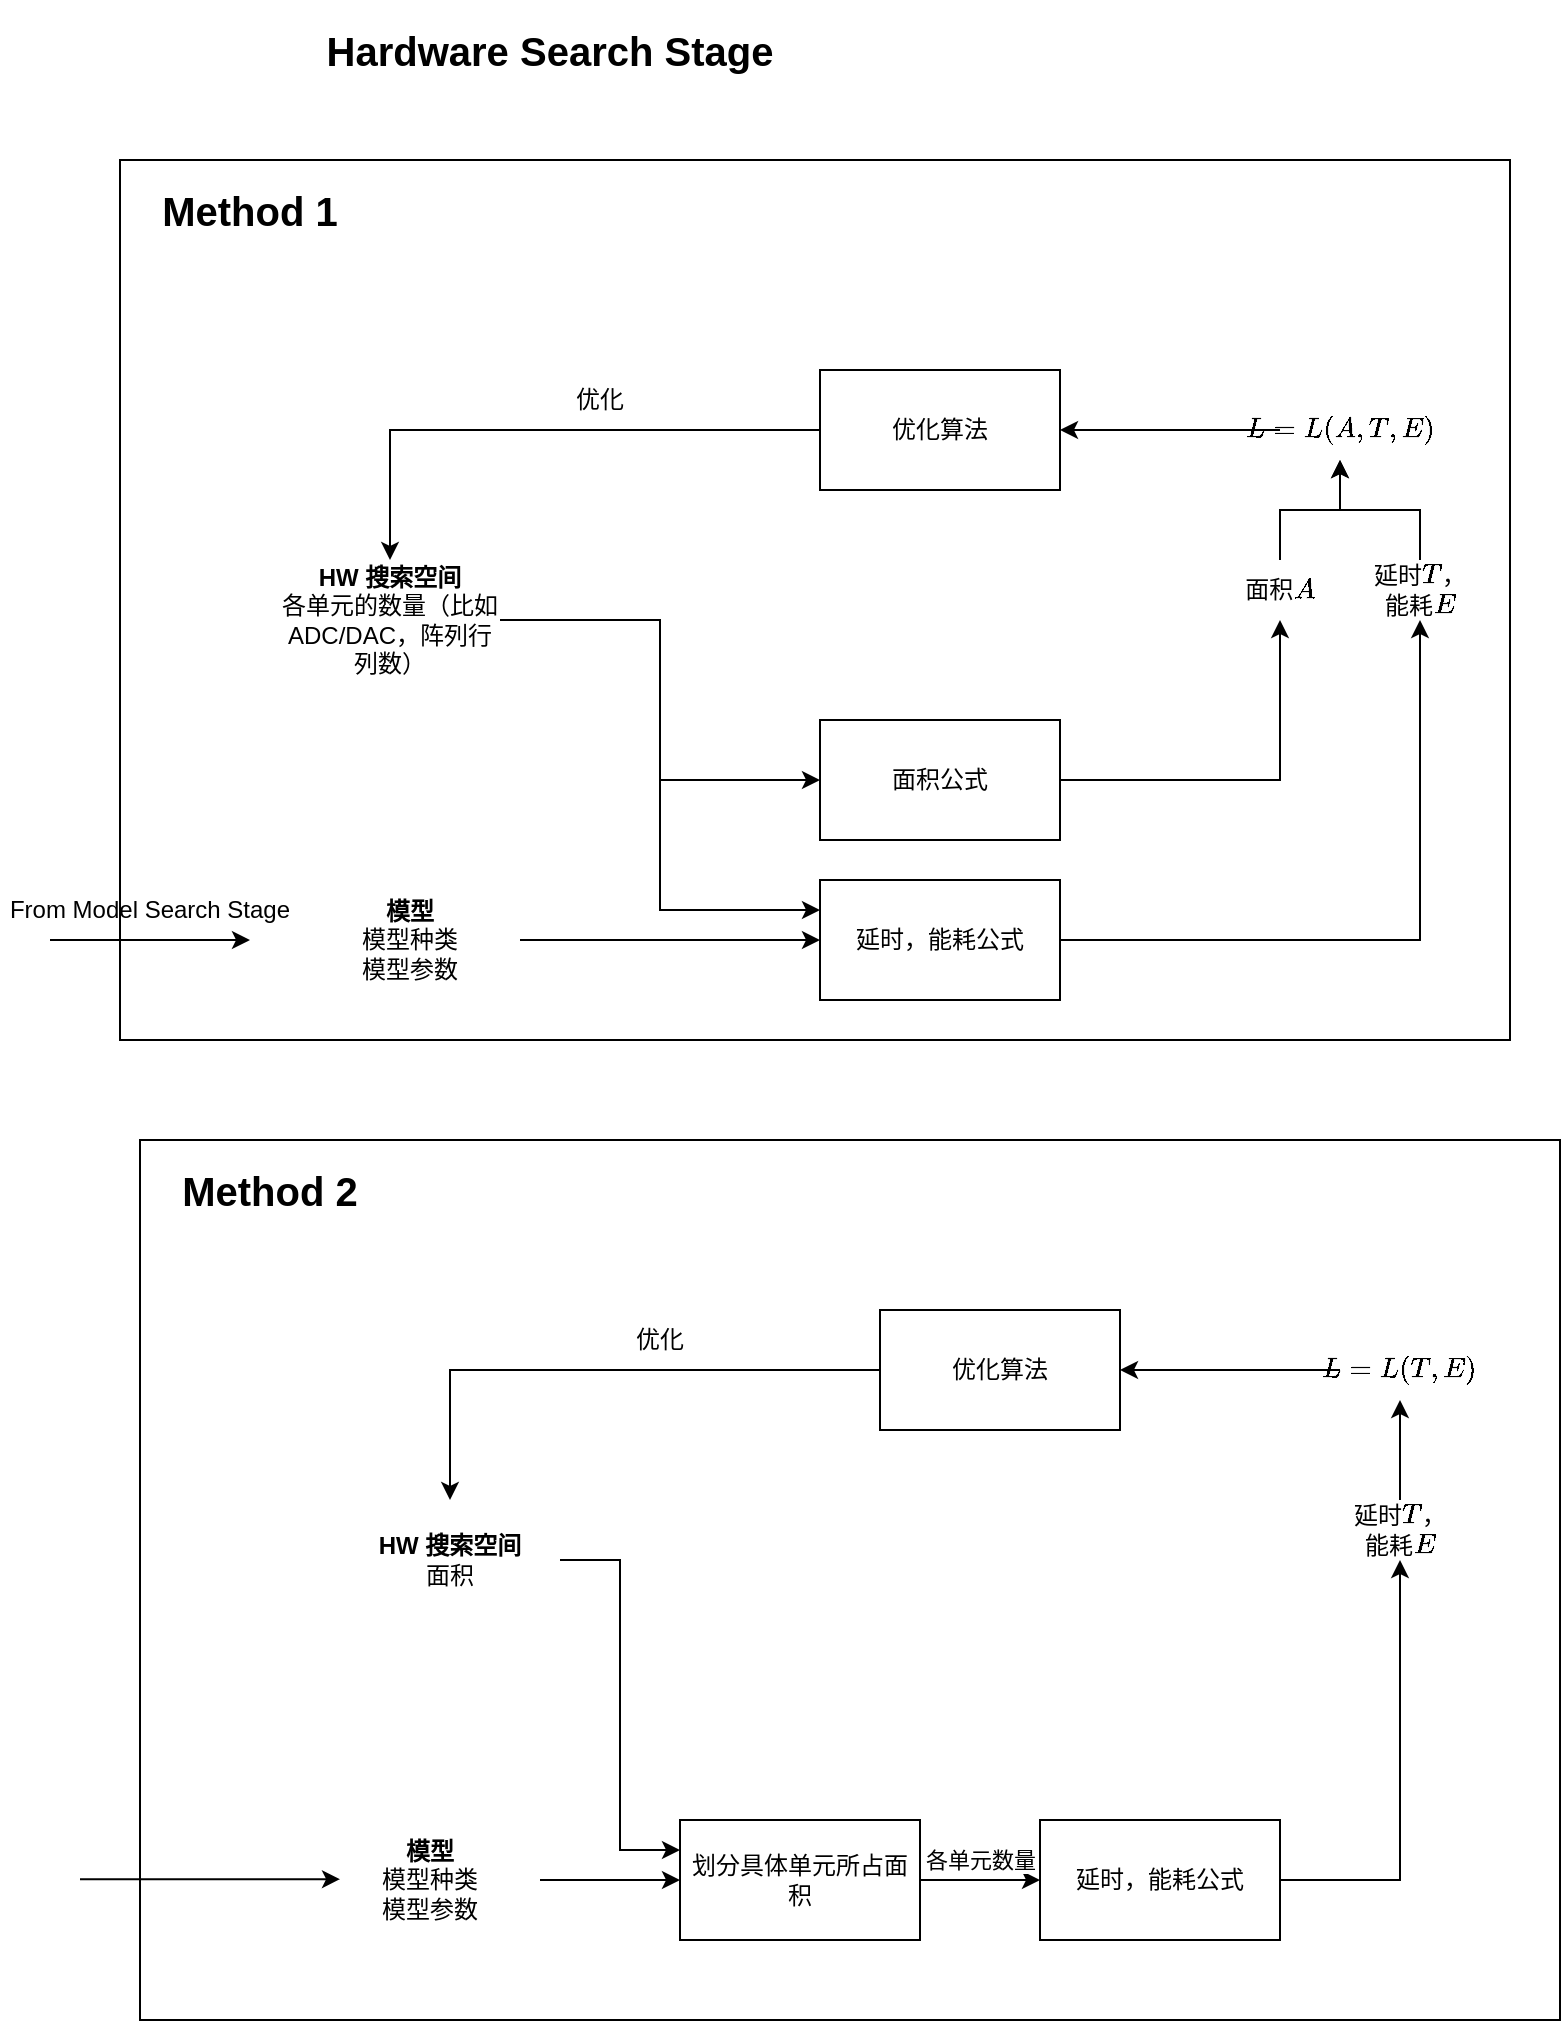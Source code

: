 <mxfile version="23.0.0" type="github">
  <diagram name="Page-1" id="YR_0m5eo146G1bffsBeB">
    <mxGraphModel dx="972" dy="685" grid="1" gridSize="10" guides="1" tooltips="1" connect="1" arrows="1" fold="1" page="1" pageScale="1" pageWidth="850" pageHeight="1100" math="1" shadow="0">
      <root>
        <mxCell id="0" />
        <mxCell id="1" parent="0" />
        <mxCell id="l6N9BBxl-ghIksv51qK5-53" value="" style="rounded=0;whiteSpace=wrap;html=1;fillColor=none;" vertex="1" parent="1">
          <mxGeometry x="100" y="90" width="695" height="440" as="geometry" />
        </mxCell>
        <mxCell id="l6N9BBxl-ghIksv51qK5-52" value="" style="rounded=0;whiteSpace=wrap;html=1;fillColor=none;" vertex="1" parent="1">
          <mxGeometry x="110" y="580" width="710" height="440" as="geometry" />
        </mxCell>
        <mxCell id="l6N9BBxl-ghIksv51qK5-10" style="edgeStyle=orthogonalEdgeStyle;rounded=0;orthogonalLoop=1;jettySize=auto;html=1;entryX=0.5;entryY=1;entryDx=0;entryDy=0;" edge="1" parent="1" source="l6N9BBxl-ghIksv51qK5-1" target="l6N9BBxl-ghIksv51qK5-9">
          <mxGeometry relative="1" as="geometry" />
        </mxCell>
        <mxCell id="l6N9BBxl-ghIksv51qK5-1" value="面积公式" style="rounded=0;whiteSpace=wrap;html=1;" vertex="1" parent="1">
          <mxGeometry x="450" y="370" width="120" height="60" as="geometry" />
        </mxCell>
        <mxCell id="l6N9BBxl-ghIksv51qK5-8" style="edgeStyle=orthogonalEdgeStyle;rounded=0;orthogonalLoop=1;jettySize=auto;html=1;entryX=0;entryY=0.5;entryDx=0;entryDy=0;" edge="1" parent="1" source="l6N9BBxl-ghIksv51qK5-2" target="l6N9BBxl-ghIksv51qK5-4">
          <mxGeometry relative="1" as="geometry" />
        </mxCell>
        <mxCell id="l6N9BBxl-ghIksv51qK5-2" value="&lt;b&gt;模型&lt;/b&gt;&lt;br&gt;模型种类&lt;br&gt;模型参数" style="text;html=1;strokeColor=none;fillColor=none;align=center;verticalAlign=middle;whiteSpace=wrap;rounded=0;" vertex="1" parent="1">
          <mxGeometry x="190" y="450" width="110" height="60" as="geometry" />
        </mxCell>
        <mxCell id="l6N9BBxl-ghIksv51qK5-5" style="edgeStyle=orthogonalEdgeStyle;rounded=0;orthogonalLoop=1;jettySize=auto;html=1;entryX=0;entryY=0.5;entryDx=0;entryDy=0;" edge="1" parent="1" source="l6N9BBxl-ghIksv51qK5-3" target="l6N9BBxl-ghIksv51qK5-1">
          <mxGeometry relative="1" as="geometry" />
        </mxCell>
        <mxCell id="l6N9BBxl-ghIksv51qK5-6" style="edgeStyle=orthogonalEdgeStyle;rounded=0;orthogonalLoop=1;jettySize=auto;html=1;entryX=0;entryY=0.25;entryDx=0;entryDy=0;" edge="1" parent="1" source="l6N9BBxl-ghIksv51qK5-3" target="l6N9BBxl-ghIksv51qK5-4">
          <mxGeometry relative="1" as="geometry" />
        </mxCell>
        <mxCell id="l6N9BBxl-ghIksv51qK5-3" value="&lt;b&gt;HW 搜索空间&lt;/b&gt;&lt;br&gt;各单元的数量（比如ADC/DAC，阵列行列数）" style="text;html=1;strokeColor=none;fillColor=none;align=center;verticalAlign=middle;whiteSpace=wrap;rounded=0;" vertex="1" parent="1">
          <mxGeometry x="180" y="290" width="110" height="60" as="geometry" />
        </mxCell>
        <mxCell id="l6N9BBxl-ghIksv51qK5-12" style="edgeStyle=orthogonalEdgeStyle;rounded=0;orthogonalLoop=1;jettySize=auto;html=1;entryX=0.5;entryY=1;entryDx=0;entryDy=0;" edge="1" parent="1" source="l6N9BBxl-ghIksv51qK5-4" target="l6N9BBxl-ghIksv51qK5-11">
          <mxGeometry relative="1" as="geometry" />
        </mxCell>
        <mxCell id="l6N9BBxl-ghIksv51qK5-4" value="延时，能耗公式" style="rounded=0;whiteSpace=wrap;html=1;" vertex="1" parent="1">
          <mxGeometry x="450" y="450" width="120" height="60" as="geometry" />
        </mxCell>
        <mxCell id="l6N9BBxl-ghIksv51qK5-16" style="edgeStyle=orthogonalEdgeStyle;rounded=0;orthogonalLoop=1;jettySize=auto;html=1;entryX=0.5;entryY=1;entryDx=0;entryDy=0;" edge="1" parent="1" source="l6N9BBxl-ghIksv51qK5-9" target="l6N9BBxl-ghIksv51qK5-15">
          <mxGeometry relative="1" as="geometry" />
        </mxCell>
        <mxCell id="l6N9BBxl-ghIksv51qK5-9" value="面积\(A\)" style="text;html=1;strokeColor=none;fillColor=none;align=center;verticalAlign=middle;whiteSpace=wrap;rounded=0;" vertex="1" parent="1">
          <mxGeometry x="650" y="290" width="60" height="30" as="geometry" />
        </mxCell>
        <mxCell id="l6N9BBxl-ghIksv51qK5-17" style="edgeStyle=orthogonalEdgeStyle;rounded=0;orthogonalLoop=1;jettySize=auto;html=1;entryX=0.5;entryY=1;entryDx=0;entryDy=0;" edge="1" parent="1" source="l6N9BBxl-ghIksv51qK5-11" target="l6N9BBxl-ghIksv51qK5-15">
          <mxGeometry relative="1" as="geometry" />
        </mxCell>
        <mxCell id="l6N9BBxl-ghIksv51qK5-11" value="延时\(T\)，能耗\(E\)" style="text;html=1;strokeColor=none;fillColor=none;align=center;verticalAlign=middle;whiteSpace=wrap;rounded=0;" vertex="1" parent="1">
          <mxGeometry x="720" y="290" width="60" height="30" as="geometry" />
        </mxCell>
        <mxCell id="l6N9BBxl-ghIksv51qK5-19" style="edgeStyle=orthogonalEdgeStyle;rounded=0;orthogonalLoop=1;jettySize=auto;html=1;" edge="1" parent="1" source="l6N9BBxl-ghIksv51qK5-13" target="l6N9BBxl-ghIksv51qK5-3">
          <mxGeometry relative="1" as="geometry" />
        </mxCell>
        <mxCell id="l6N9BBxl-ghIksv51qK5-13" value="优化算法" style="rounded=0;whiteSpace=wrap;html=1;" vertex="1" parent="1">
          <mxGeometry x="450" y="195" width="120" height="60" as="geometry" />
        </mxCell>
        <mxCell id="l6N9BBxl-ghIksv51qK5-18" style="edgeStyle=orthogonalEdgeStyle;rounded=0;orthogonalLoop=1;jettySize=auto;html=1;entryX=1;entryY=0.5;entryDx=0;entryDy=0;" edge="1" parent="1" source="l6N9BBxl-ghIksv51qK5-15" target="l6N9BBxl-ghIksv51qK5-13">
          <mxGeometry relative="1" as="geometry" />
        </mxCell>
        <mxCell id="l6N9BBxl-ghIksv51qK5-15" value="\(L=L(A,T,E)\)" style="text;html=1;strokeColor=none;fillColor=none;align=center;verticalAlign=middle;whiteSpace=wrap;rounded=0;" vertex="1" parent="1">
          <mxGeometry x="680" y="210" width="60" height="30" as="geometry" />
        </mxCell>
        <mxCell id="l6N9BBxl-ghIksv51qK5-20" value="优化" style="text;html=1;strokeColor=none;fillColor=none;align=center;verticalAlign=middle;whiteSpace=wrap;rounded=0;" vertex="1" parent="1">
          <mxGeometry x="310" y="195" width="60" height="30" as="geometry" />
        </mxCell>
        <mxCell id="l6N9BBxl-ghIksv51qK5-21" value="&lt;font style=&quot;font-size: 20px;&quot;&gt;&lt;b&gt;Method 1&lt;/b&gt;&lt;/font&gt;" style="text;html=1;strokeColor=none;fillColor=none;align=center;verticalAlign=middle;whiteSpace=wrap;rounded=0;" vertex="1" parent="1">
          <mxGeometry x="100" y="90" width="130" height="50" as="geometry" />
        </mxCell>
        <mxCell id="l6N9BBxl-ghIksv51qK5-22" value="&lt;font style=&quot;font-size: 20px;&quot;&gt;&lt;b&gt;Hardware Search Stage&lt;/b&gt;&lt;/font&gt;" style="text;html=1;strokeColor=none;fillColor=none;align=center;verticalAlign=middle;whiteSpace=wrap;rounded=0;" vertex="1" parent="1">
          <mxGeometry x="190" y="10" width="250" height="50" as="geometry" />
        </mxCell>
        <mxCell id="l6N9BBxl-ghIksv51qK5-23" value="" style="endArrow=classic;html=1;rounded=0;entryX=0;entryY=0.5;entryDx=0;entryDy=0;" edge="1" parent="1">
          <mxGeometry width="50" height="50" relative="1" as="geometry">
            <mxPoint x="65" y="480" as="sourcePoint" />
            <mxPoint x="165" y="480" as="targetPoint" />
          </mxGeometry>
        </mxCell>
        <mxCell id="l6N9BBxl-ghIksv51qK5-24" value="From Model Search Stage" style="text;html=1;strokeColor=none;fillColor=none;align=center;verticalAlign=middle;whiteSpace=wrap;rounded=0;" vertex="1" parent="1">
          <mxGeometry x="40" y="450" width="150" height="30" as="geometry" />
        </mxCell>
        <mxCell id="l6N9BBxl-ghIksv51qK5-47" style="edgeStyle=orthogonalEdgeStyle;rounded=0;orthogonalLoop=1;jettySize=auto;html=1;entryX=0;entryY=0.5;entryDx=0;entryDy=0;" edge="1" parent="1" source="l6N9BBxl-ghIksv51qK5-28" target="l6N9BBxl-ghIksv51qK5-46">
          <mxGeometry relative="1" as="geometry" />
        </mxCell>
        <mxCell id="l6N9BBxl-ghIksv51qK5-28" value="&lt;b&gt;模型&lt;/b&gt;&lt;br&gt;模型种类&lt;br&gt;模型参数" style="text;html=1;strokeColor=none;fillColor=none;align=center;verticalAlign=middle;whiteSpace=wrap;rounded=0;" vertex="1" parent="1">
          <mxGeometry x="200" y="920" width="110" height="60" as="geometry" />
        </mxCell>
        <mxCell id="l6N9BBxl-ghIksv51qK5-51" style="edgeStyle=orthogonalEdgeStyle;rounded=0;orthogonalLoop=1;jettySize=auto;html=1;entryX=0;entryY=0.25;entryDx=0;entryDy=0;" edge="1" parent="1" source="l6N9BBxl-ghIksv51qK5-31" target="l6N9BBxl-ghIksv51qK5-46">
          <mxGeometry relative="1" as="geometry" />
        </mxCell>
        <mxCell id="l6N9BBxl-ghIksv51qK5-31" value="&lt;b&gt;HW 搜索空间&lt;/b&gt;&lt;br&gt;面积" style="text;html=1;strokeColor=none;fillColor=none;align=center;verticalAlign=middle;whiteSpace=wrap;rounded=0;" vertex="1" parent="1">
          <mxGeometry x="210" y="760" width="110" height="60" as="geometry" />
        </mxCell>
        <mxCell id="l6N9BBxl-ghIksv51qK5-50" style="edgeStyle=orthogonalEdgeStyle;rounded=0;orthogonalLoop=1;jettySize=auto;html=1;entryX=0.5;entryY=1;entryDx=0;entryDy=0;" edge="1" parent="1" source="l6N9BBxl-ghIksv51qK5-33" target="l6N9BBxl-ghIksv51qK5-37">
          <mxGeometry relative="1" as="geometry" />
        </mxCell>
        <mxCell id="l6N9BBxl-ghIksv51qK5-33" value="延时，能耗公式" style="rounded=0;whiteSpace=wrap;html=1;" vertex="1" parent="1">
          <mxGeometry x="560" y="920" width="120" height="60" as="geometry" />
        </mxCell>
        <mxCell id="l6N9BBxl-ghIksv51qK5-36" style="edgeStyle=orthogonalEdgeStyle;rounded=0;orthogonalLoop=1;jettySize=auto;html=1;entryX=0.5;entryY=1;entryDx=0;entryDy=0;" edge="1" parent="1" source="l6N9BBxl-ghIksv51qK5-37" target="l6N9BBxl-ghIksv51qK5-41">
          <mxGeometry relative="1" as="geometry" />
        </mxCell>
        <mxCell id="l6N9BBxl-ghIksv51qK5-37" value="延时\(T\)，能耗\(E\)" style="text;html=1;strokeColor=none;fillColor=none;align=center;verticalAlign=middle;whiteSpace=wrap;rounded=0;" vertex="1" parent="1">
          <mxGeometry x="710" y="760" width="60" height="30" as="geometry" />
        </mxCell>
        <mxCell id="l6N9BBxl-ghIksv51qK5-38" style="edgeStyle=orthogonalEdgeStyle;rounded=0;orthogonalLoop=1;jettySize=auto;html=1;" edge="1" parent="1" source="l6N9BBxl-ghIksv51qK5-39" target="l6N9BBxl-ghIksv51qK5-31">
          <mxGeometry relative="1" as="geometry" />
        </mxCell>
        <mxCell id="l6N9BBxl-ghIksv51qK5-39" value="优化算法" style="rounded=0;whiteSpace=wrap;html=1;" vertex="1" parent="1">
          <mxGeometry x="480" y="665" width="120" height="60" as="geometry" />
        </mxCell>
        <mxCell id="l6N9BBxl-ghIksv51qK5-40" style="edgeStyle=orthogonalEdgeStyle;rounded=0;orthogonalLoop=1;jettySize=auto;html=1;entryX=1;entryY=0.5;entryDx=0;entryDy=0;" edge="1" parent="1" source="l6N9BBxl-ghIksv51qK5-41" target="l6N9BBxl-ghIksv51qK5-39">
          <mxGeometry relative="1" as="geometry" />
        </mxCell>
        <mxCell id="l6N9BBxl-ghIksv51qK5-41" value="\(L=L(T,E)\)" style="text;html=1;strokeColor=none;fillColor=none;align=center;verticalAlign=middle;whiteSpace=wrap;rounded=0;" vertex="1" parent="1">
          <mxGeometry x="710" y="680" width="60" height="30" as="geometry" />
        </mxCell>
        <mxCell id="l6N9BBxl-ghIksv51qK5-42" value="优化" style="text;html=1;strokeColor=none;fillColor=none;align=center;verticalAlign=middle;whiteSpace=wrap;rounded=0;" vertex="1" parent="1">
          <mxGeometry x="340" y="665" width="60" height="30" as="geometry" />
        </mxCell>
        <mxCell id="l6N9BBxl-ghIksv51qK5-43" value="&lt;font style=&quot;font-size: 20px;&quot;&gt;&lt;b&gt;Method 2&lt;/b&gt;&lt;/font&gt;" style="text;html=1;strokeColor=none;fillColor=none;align=center;verticalAlign=middle;whiteSpace=wrap;rounded=0;" vertex="1" parent="1">
          <mxGeometry x="110" y="580" width="130" height="50" as="geometry" />
        </mxCell>
        <mxCell id="l6N9BBxl-ghIksv51qK5-44" value="" style="endArrow=classic;html=1;rounded=0;entryX=0;entryY=0.5;entryDx=0;entryDy=0;" edge="1" parent="1">
          <mxGeometry width="50" height="50" relative="1" as="geometry">
            <mxPoint x="80" y="949.58" as="sourcePoint" />
            <mxPoint x="210" y="949.58" as="targetPoint" />
          </mxGeometry>
        </mxCell>
        <mxCell id="l6N9BBxl-ghIksv51qK5-48" style="edgeStyle=orthogonalEdgeStyle;rounded=0;orthogonalLoop=1;jettySize=auto;html=1;" edge="1" parent="1" source="l6N9BBxl-ghIksv51qK5-46" target="l6N9BBxl-ghIksv51qK5-33">
          <mxGeometry relative="1" as="geometry" />
        </mxCell>
        <mxCell id="l6N9BBxl-ghIksv51qK5-49" value="各单元数量" style="edgeLabel;html=1;align=center;verticalAlign=middle;resizable=0;points=[];" vertex="1" connectable="0" parent="l6N9BBxl-ghIksv51qK5-48">
          <mxGeometry x="0.304" y="-2" relative="1" as="geometry">
            <mxPoint x="-9" y="-12" as="offset" />
          </mxGeometry>
        </mxCell>
        <mxCell id="l6N9BBxl-ghIksv51qK5-46" value="划分具体单元所占面积" style="rounded=0;whiteSpace=wrap;html=1;" vertex="1" parent="1">
          <mxGeometry x="380" y="920" width="120" height="60" as="geometry" />
        </mxCell>
      </root>
    </mxGraphModel>
  </diagram>
</mxfile>
